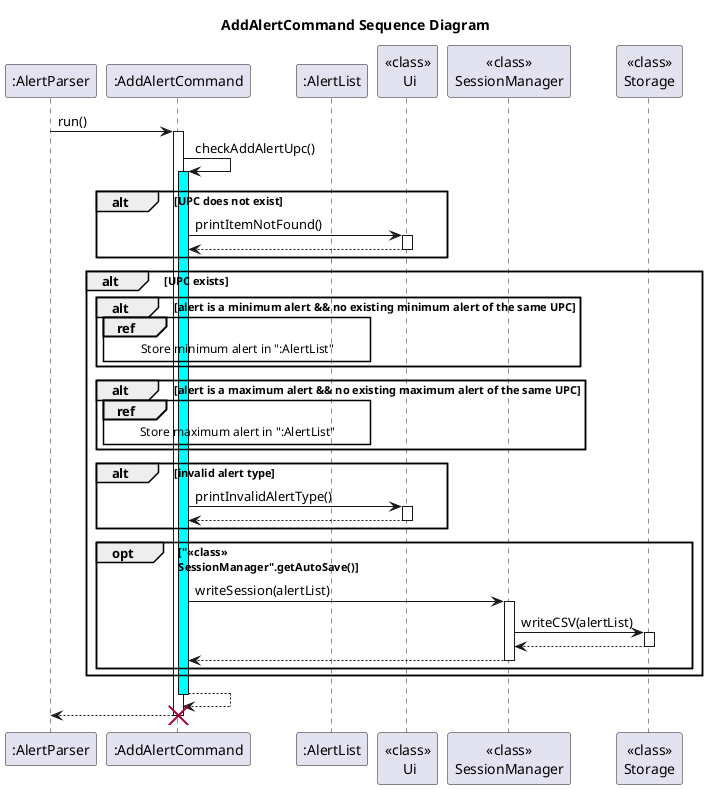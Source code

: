 @startuml
'https://plantuml.com/sequence-diagram
title AddAlertCommand Sequence Diagram

participant ":AlertParser"
participant ":AddAlertCommand"
participant ":AlertList"
participant "<<class>>\n Ui"
participant "<<class>>\nSessionManager"
participant "<<class>>\nStorage"
":AlertParser" -> ":AddAlertCommand": run()


activate ":AddAlertCommand"

":AddAlertCommand" -> ":AddAlertCommand": checkAddAlertUpc()
activate ":AddAlertCommand" #cyan
alt UPC does not exist
    ":AddAlertCommand" -> "<<class>>\n Ui": printItemNotFound()
    activate "<<class>>\n Ui"
    "<<class>>\n Ui" -->":AddAlertCommand":
    deactivate "<<class>>\n Ui"
end

alt UPC exists
    alt alert is a minimum alert && no existing minimum alert of the same UPC
     ref over ":AddAlertCommand", ":AlertList": Store minimum alert in ":AlertList"
     end

    alt alert is a maximum alert && no existing maximum alert of the same UPC
    ref over ":AddAlertCommand", ":AlertList": Store maximum alert in ":AlertList"
    end

    alt invalid alert type
      ":AddAlertCommand" -> "<<class>>\n Ui": printInvalidAlertType()
        activate "<<class>>\n Ui"
        "<<class>>\n Ui" -->":AddAlertCommand":
        deactivate "<<class>>\n Ui"
    end

    opt "<<class>>\nSessionManager".getAutoSave()
    ":AddAlertCommand" ->"<<class>>\nSessionManager":writeSession(alertList)
    activate "<<class>>\nSessionManager"
    "<<class>>\nSessionManager"->"<<class>>\nStorage":writeCSV(alertList)
    activate "<<class>>\nStorage"
    "<<class>>\nStorage" -->"<<class>>\nSessionManager":
    deactivate "<<class>>\nStorage"
    "<<class>>\nSessionManager" -->":AddAlertCommand":
    deactivate "<<class>>\nSessionManager"
    end
end
return
":AddAlertCommand" --> ":AlertParser"
destroy ":AddAlertCommand"


@enduml